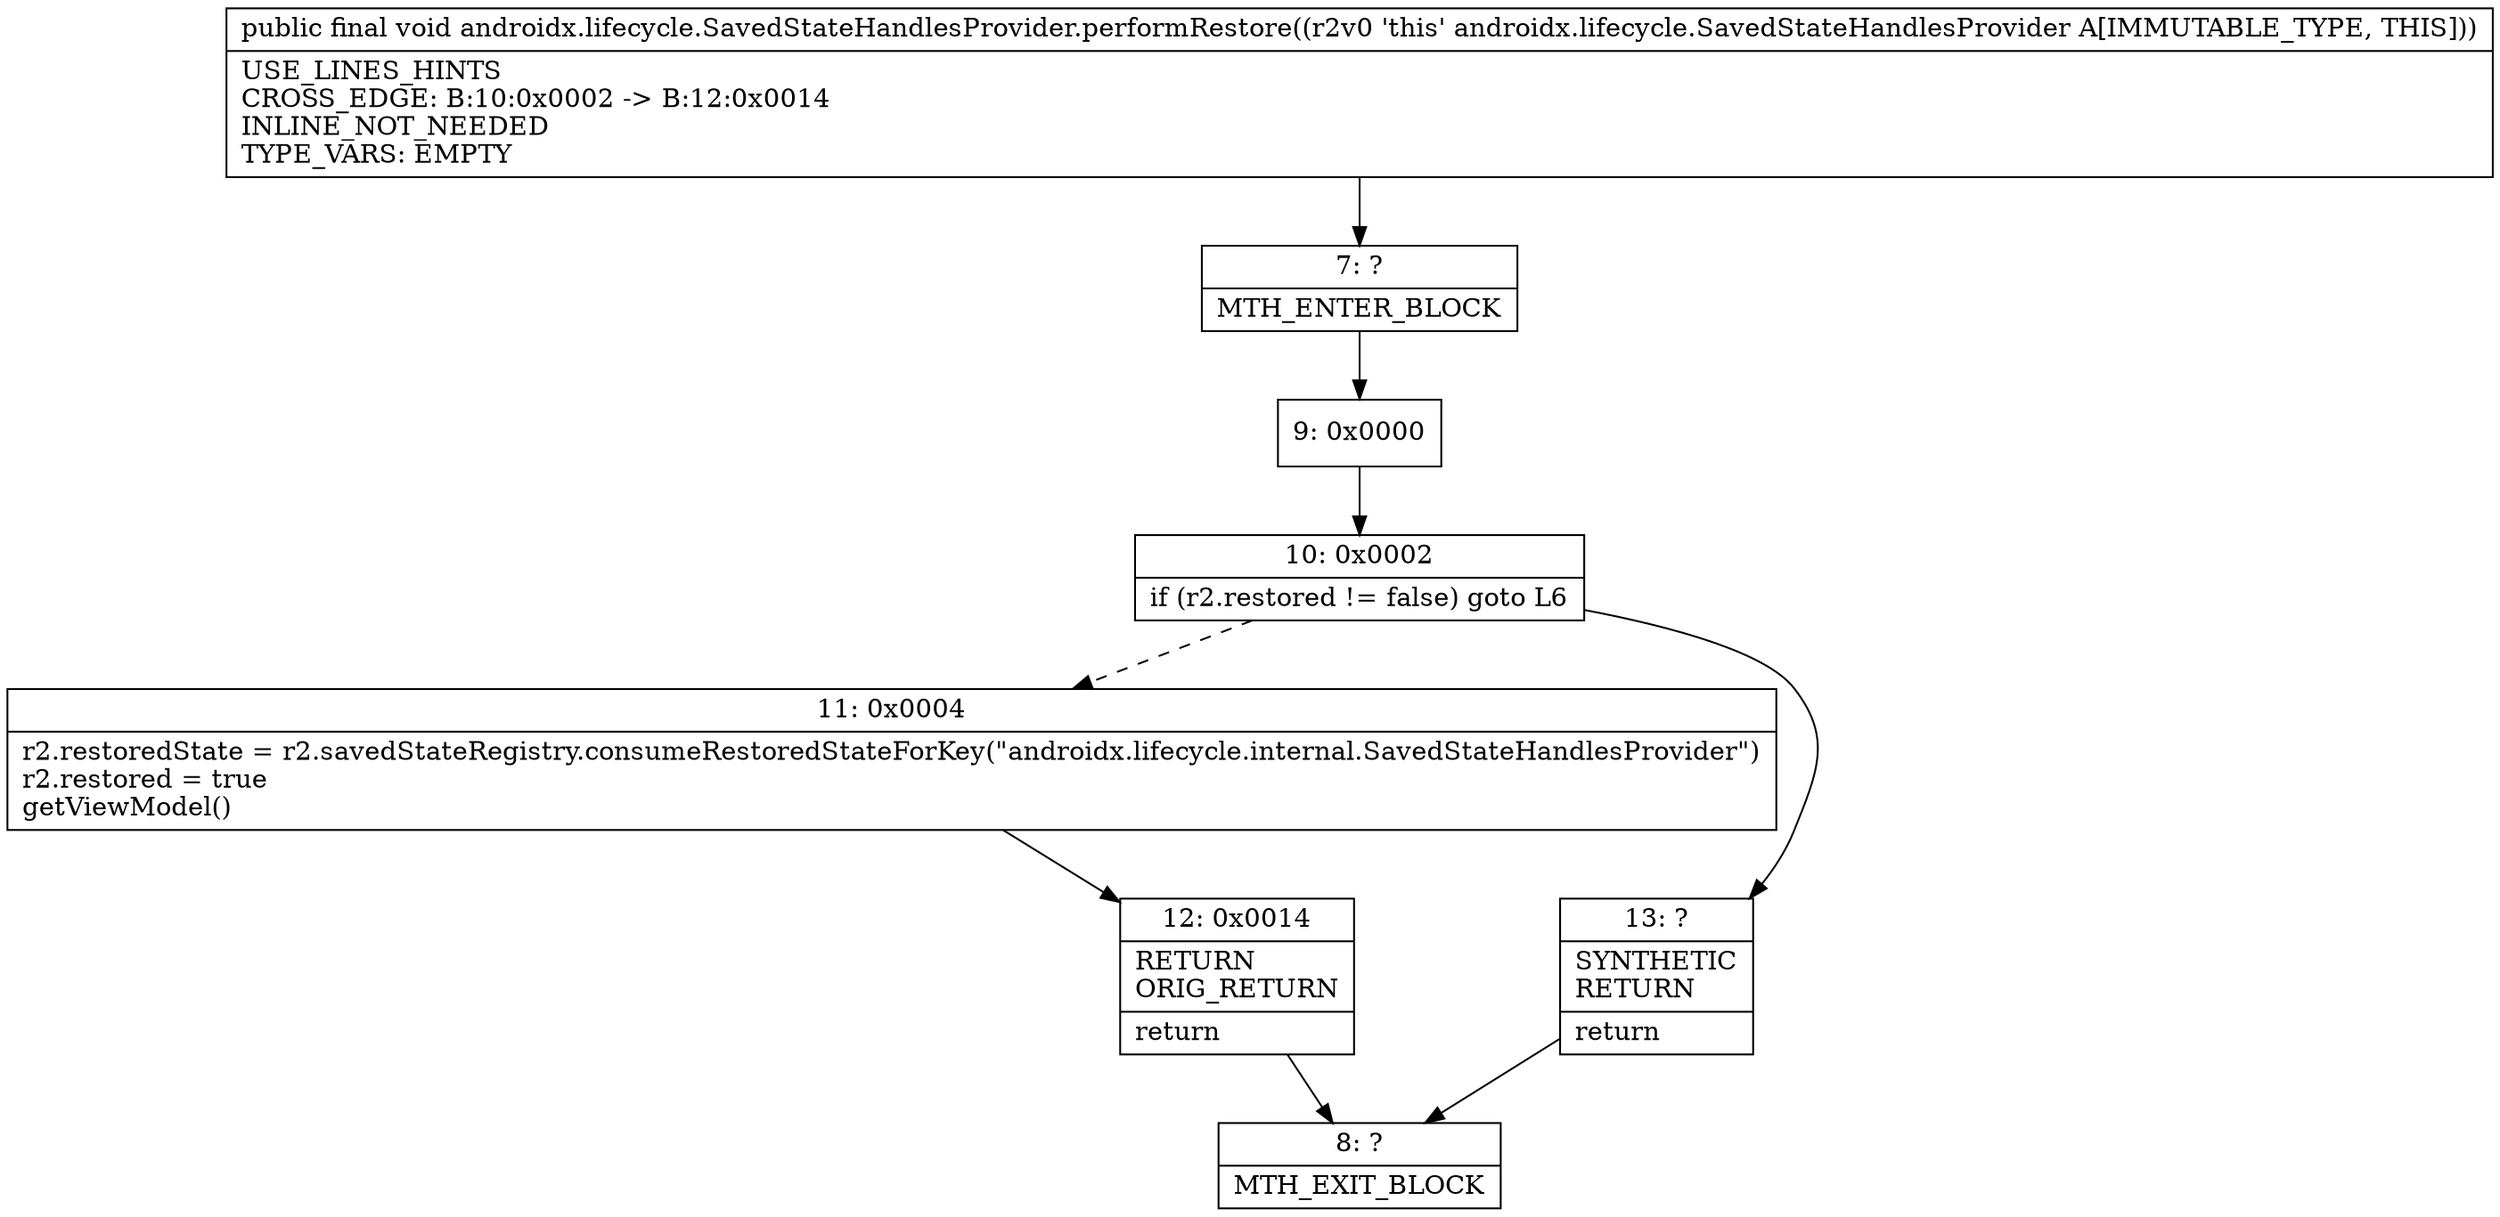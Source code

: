 digraph "CFG forandroidx.lifecycle.SavedStateHandlesProvider.performRestore()V" {
Node_7 [shape=record,label="{7\:\ ?|MTH_ENTER_BLOCK\l}"];
Node_9 [shape=record,label="{9\:\ 0x0000}"];
Node_10 [shape=record,label="{10\:\ 0x0002|if (r2.restored != false) goto L6\l}"];
Node_11 [shape=record,label="{11\:\ 0x0004|r2.restoredState = r2.savedStateRegistry.consumeRestoredStateForKey(\"androidx.lifecycle.internal.SavedStateHandlesProvider\")\lr2.restored = true\lgetViewModel()\l}"];
Node_12 [shape=record,label="{12\:\ 0x0014|RETURN\lORIG_RETURN\l|return\l}"];
Node_8 [shape=record,label="{8\:\ ?|MTH_EXIT_BLOCK\l}"];
Node_13 [shape=record,label="{13\:\ ?|SYNTHETIC\lRETURN\l|return\l}"];
MethodNode[shape=record,label="{public final void androidx.lifecycle.SavedStateHandlesProvider.performRestore((r2v0 'this' androidx.lifecycle.SavedStateHandlesProvider A[IMMUTABLE_TYPE, THIS]))  | USE_LINES_HINTS\lCROSS_EDGE: B:10:0x0002 \-\> B:12:0x0014\lINLINE_NOT_NEEDED\lTYPE_VARS: EMPTY\l}"];
MethodNode -> Node_7;Node_7 -> Node_9;
Node_9 -> Node_10;
Node_10 -> Node_11[style=dashed];
Node_10 -> Node_13;
Node_11 -> Node_12;
Node_12 -> Node_8;
Node_13 -> Node_8;
}

